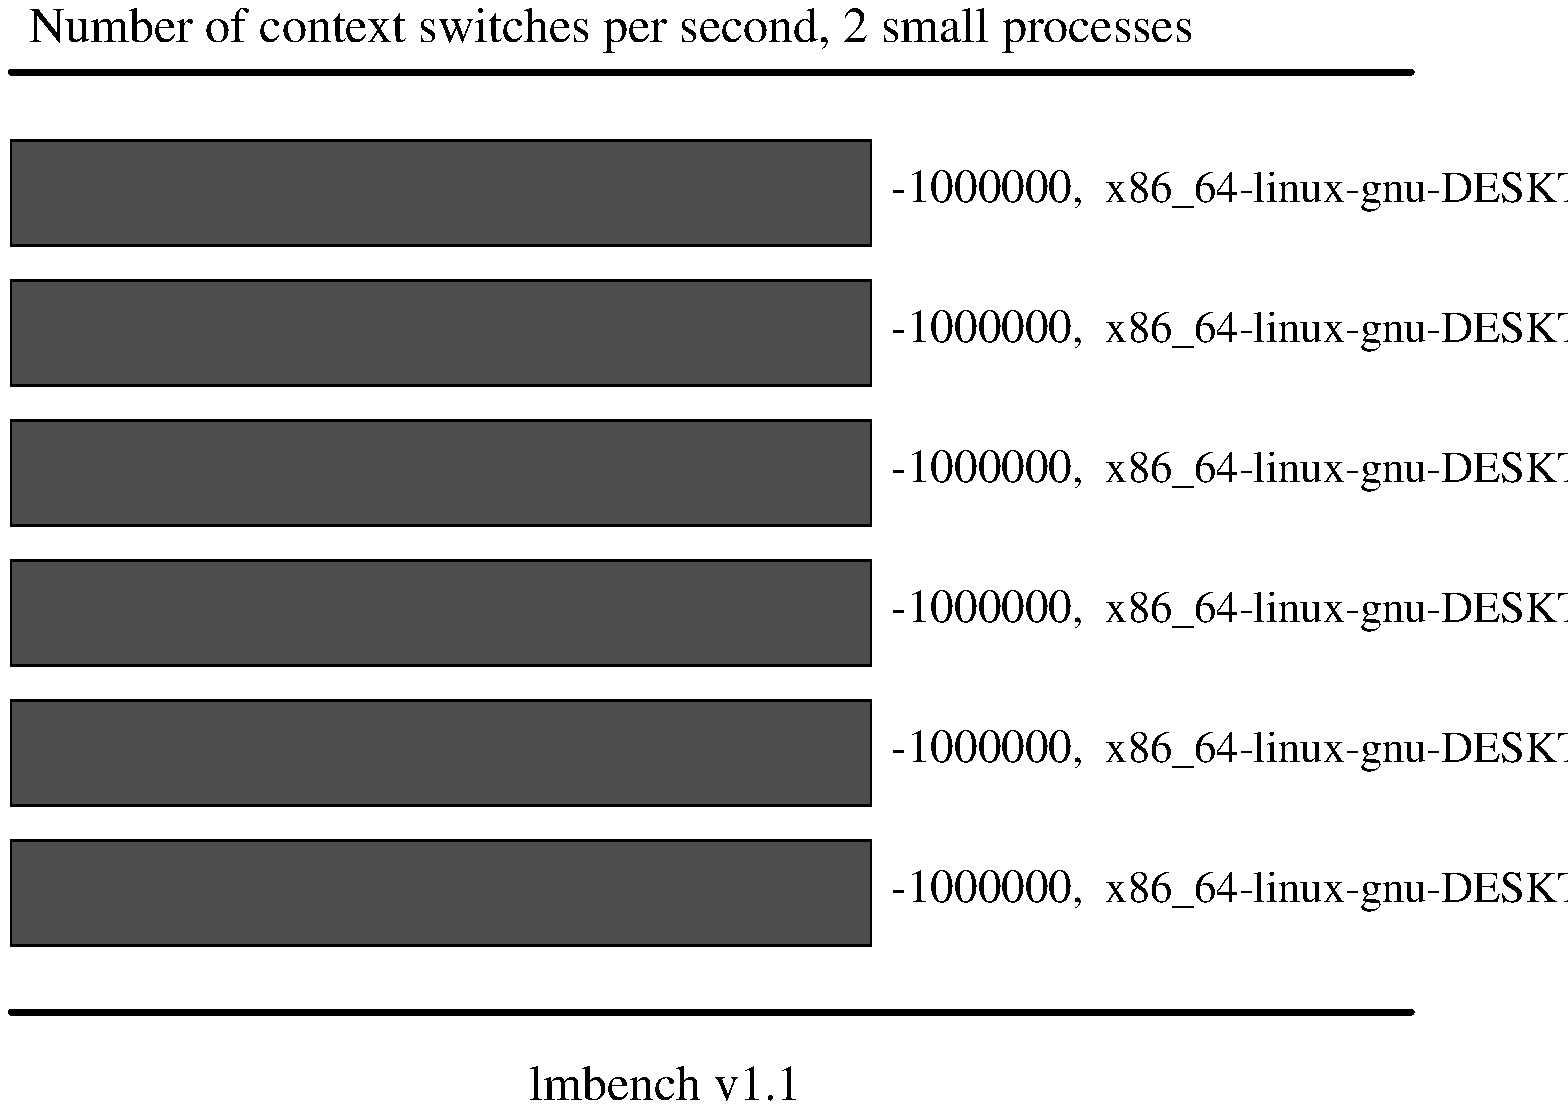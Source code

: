 .sp .75i
.po .23i
.ft R
.ps 16
.vs 21
.ce 100
\s+2Number of context switches per second, 2 small processes\s0
.ce 0
.vs 
.PS
.ps 16
.vs 11
[
# Variables, tweek these.
	fillval = .12		# default fill value boxes
	xsize = 4.3		# width of the graph
	ysize = 4.2		# height of the graph
	n = 6
	boxpercent = 75 / 100
	gap = xsize / n * (1 - boxpercent)
	maxdata = -1000000
	yscale = ysize / maxdata
	xscale = xsize / maxdata

# Draw the graph borders 
	O:	box invis ht ysize wid xsize
boxht = ysize / n * boxpercent
box fill .7 wid -1000000 * xscale with .nw at O.nw - (0, gap /2 + 0 * (ysize/n))
"\s+1-1000000\s0,  x86_64-linux-gnu-DESKTOP-1DB3BLM Linux 5.10.102.1,\  \s+1-1\ usecs\s0" ljust at last box.e + .1,0
box fill .7 wid -1000000 * xscale with .nw at O.nw - (0, gap /2 + 1 * (ysize/n))
"\s+1-1000000\s0,  x86_64-linux-gnu-DESKTOP-1DB3BLM Linux 5.10.102.1,\  \s+1-1\ usecs\s0" ljust at last box.e + .1,0
box fill .7 wid -1000000 * xscale with .nw at O.nw - (0, gap /2 + 2 * (ysize/n))
"\s+1-1000000\s0,  x86_64-linux-gnu-DESKTOP-1DB3BLM Linux 5.10.102.1,\  \s+1-1\ usecs\s0" ljust at last box.e + .1,0
box fill .7 wid -1000000 * xscale with .nw at O.nw - (0, gap /2 + 3 * (ysize/n))
"\s+1-1000000\s0,  x86_64-linux-gnu-DESKTOP-1DB3BLM Linux 5.10.102.1,\  \s+1-1\ usecs\s0" ljust at last box.e + .1,0
box fill .7 wid -1000000 * xscale with .nw at O.nw - (0, gap /2 + 4 * (ysize/n))
"\s+1-1000000\s0,  x86_64-linux-gnu-DESKTOP-1DB3BLM Linux 5.10.102.1,\  \s+1-1\ usecs\s0" ljust at last box.e + .1,0
box fill .7 wid -1000000 * xscale with .nw at O.nw - (0, gap /2 + 5 * (ysize/n))
"\s+1-1000000\s0,  x86_64-linux-gnu-DESKTOP-1DB3BLM Linux 5.10.102.1,\  \s+1-1\ usecs\s0" ljust at last box.e + .1,0
]
box invis wid last [].wid + .5 ht last [].ht + .5 with .nw at last [].nw + (-.25, .25)
move to last [].nw + 0,.25
line thick 2 right 7
move to last [].sw - 0,.25
line thick 2 right 7
.PE
.ft
.ps
.vs
.po
.po .5i
.ft R
.ps 16
.vs 21
.sp .5
.ce 100
\s+2lmbench v1.1\s0
.po
.ft
.ps
.vs
.ce 0
